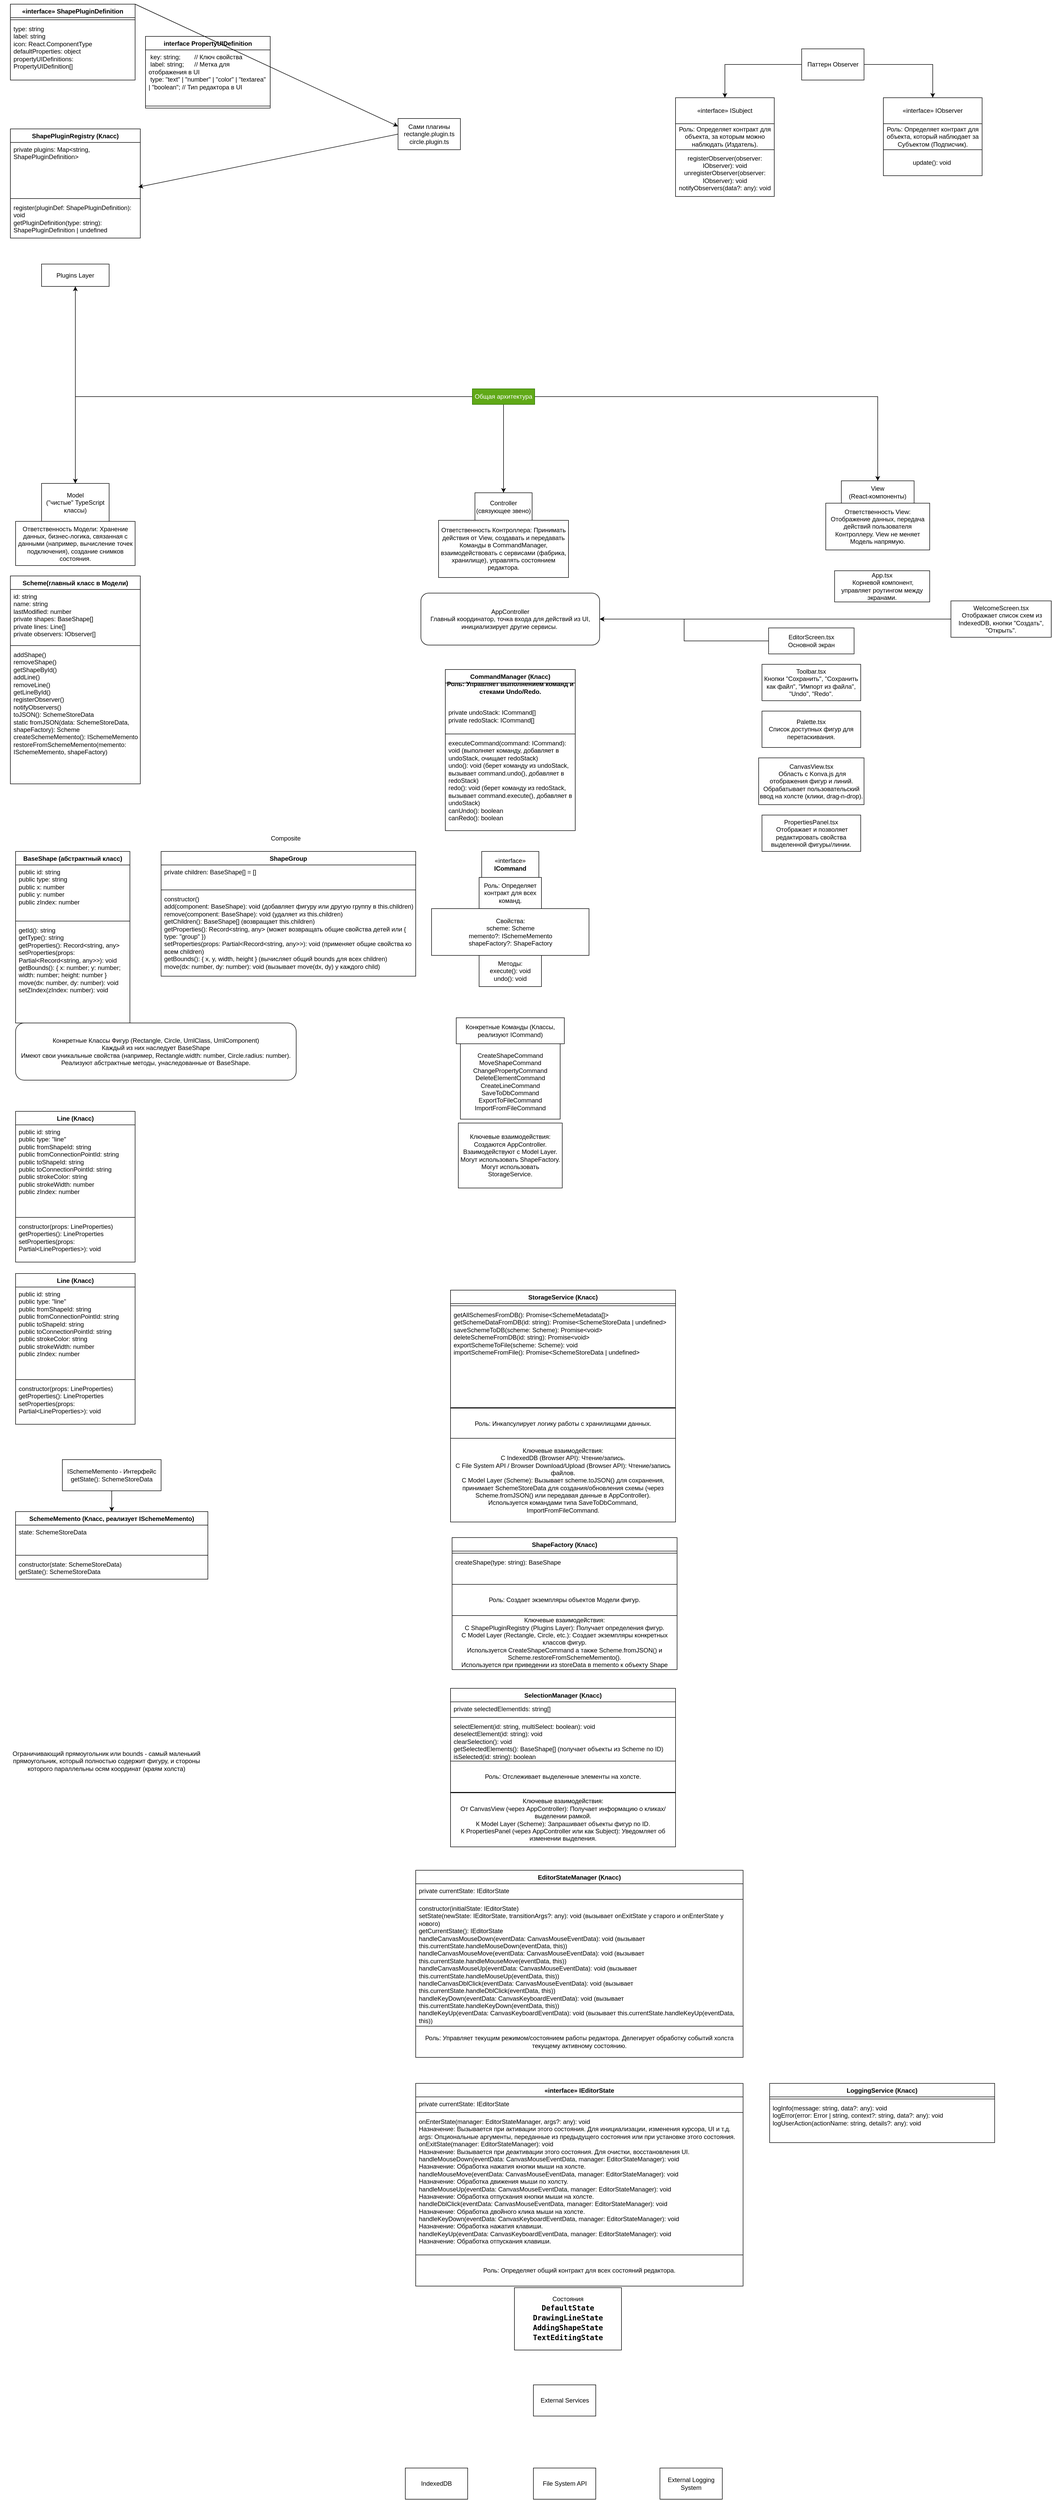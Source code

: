 <mxfile version="27.0.4">
  <diagram name="Страница — 1" id="lCBejAF5jfNfG0rtpm_z">
    <mxGraphModel dx="1532" dy="3183" grid="1" gridSize="10" guides="1" tooltips="1" connect="1" arrows="1" fold="1" page="1" pageScale="1" pageWidth="827" pageHeight="1169" math="0" shadow="0">
      <root>
        <mxCell id="0" />
        <mxCell id="1" parent="0" />
        <mxCell id="-BFE-0557lTRO9eb6wUR-6" style="edgeStyle=orthogonalEdgeStyle;rounded=0;orthogonalLoop=1;jettySize=auto;html=1;" parent="1" source="-BFE-0557lTRO9eb6wUR-1" target="-BFE-0557lTRO9eb6wUR-3" edge="1">
          <mxGeometry relative="1" as="geometry" />
        </mxCell>
        <mxCell id="-BFE-0557lTRO9eb6wUR-7" style="edgeStyle=orthogonalEdgeStyle;rounded=0;orthogonalLoop=1;jettySize=auto;html=1;" parent="1" source="-BFE-0557lTRO9eb6wUR-1" target="-BFE-0557lTRO9eb6wUR-4" edge="1">
          <mxGeometry relative="1" as="geometry" />
        </mxCell>
        <mxCell id="-BFE-0557lTRO9eb6wUR-8" style="edgeStyle=orthogonalEdgeStyle;rounded=0;orthogonalLoop=1;jettySize=auto;html=1;" parent="1" source="-BFE-0557lTRO9eb6wUR-1" target="-BFE-0557lTRO9eb6wUR-5" edge="1">
          <mxGeometry relative="1" as="geometry" />
        </mxCell>
        <mxCell id="-BFE-0557lTRO9eb6wUR-174" style="edgeStyle=orthogonalEdgeStyle;rounded=0;orthogonalLoop=1;jettySize=auto;html=1;" parent="1" source="-BFE-0557lTRO9eb6wUR-1" target="-BFE-0557lTRO9eb6wUR-173" edge="1">
          <mxGeometry relative="1" as="geometry" />
        </mxCell>
        <mxCell id="-BFE-0557lTRO9eb6wUR-1" value="Общая архитектура" style="text;html=1;align=center;verticalAlign=middle;whiteSpace=wrap;rounded=0;fillColor=#60a917;fontColor=#ffffff;strokeColor=#2D7600;" parent="1" vertex="1">
          <mxGeometry x="159" y="-850" width="120" height="30" as="geometry" />
        </mxCell>
        <mxCell id="-BFE-0557lTRO9eb6wUR-3" value="Model&lt;br&gt;(&quot;чистые&quot; TypeScript классы)" style="rounded=0;whiteSpace=wrap;html=1;" parent="1" vertex="1">
          <mxGeometry x="-670" y="-668" width="130" height="73" as="geometry" />
        </mxCell>
        <mxCell id="-BFE-0557lTRO9eb6wUR-4" value="Controller&lt;br&gt;(связующее звено)" style="rounded=0;whiteSpace=wrap;html=1;" parent="1" vertex="1">
          <mxGeometry x="164" y="-650" width="110" height="53" as="geometry" />
        </mxCell>
        <mxCell id="-BFE-0557lTRO9eb6wUR-5" value="View&lt;br&gt;(React-компоненты)" style="rounded=0;whiteSpace=wrap;html=1;" parent="1" vertex="1">
          <mxGeometry x="869.12" y="-673" width="140" height="43" as="geometry" />
        </mxCell>
        <mxCell id="-BFE-0557lTRO9eb6wUR-9" value="&lt;div&gt;Ответственность View: Отображение данных, передача действий пользователя Контроллеру. View не меняет Модель напрямую.&lt;/div&gt;" style="rounded=0;whiteSpace=wrap;html=1;strokeColor=light-dark(#000000,#2449FF);" parent="1" vertex="1">
          <mxGeometry x="839.12" y="-630" width="200" height="90" as="geometry" />
        </mxCell>
        <mxCell id="-BFE-0557lTRO9eb6wUR-10" value="Ответственность Модели: Хранение данных, бизнес-логика, связанная с данными (например, вычисление точек подключения), создание снимков состояния." style="rounded=0;whiteSpace=wrap;html=1;strokeColor=light-dark(#000000,#2449FF);" parent="1" vertex="1">
          <mxGeometry x="-720" y="-595" width="230" height="85" as="geometry" />
        </mxCell>
        <mxCell id="-BFE-0557lTRO9eb6wUR-11" value="&lt;div&gt;Ответственность Контроллера: Принимать действия от View, создавать и передавать Команды в CommandManager, взаимодействовать с сервисами (фабрика, хранилище), управлять состоянием редактора.&lt;/div&gt;" style="rounded=0;whiteSpace=wrap;html=1;strokeColor=light-dark(#000000,#2449FF);" parent="1" vertex="1">
          <mxGeometry x="94" y="-597" width="250" height="110" as="geometry" />
        </mxCell>
        <mxCell id="-BFE-0557lTRO9eb6wUR-12" value="&lt;div&gt;App.tsx&lt;/div&gt;&lt;div&gt;&amp;nbsp;Корневой компонент, управляет роутингом между экранами.&lt;/div&gt;" style="rounded=0;whiteSpace=wrap;html=1;" parent="1" vertex="1">
          <mxGeometry x="856.12" y="-500" width="183" height="60" as="geometry" />
        </mxCell>
        <mxCell id="-BFE-0557lTRO9eb6wUR-55" style="edgeStyle=orthogonalEdgeStyle;rounded=0;orthogonalLoop=1;jettySize=auto;html=1;" parent="1" source="-BFE-0557lTRO9eb6wUR-13" target="-BFE-0557lTRO9eb6wUR-53" edge="1">
          <mxGeometry relative="1" as="geometry" />
        </mxCell>
        <mxCell id="-BFE-0557lTRO9eb6wUR-13" value="EditorScreen.tsx&lt;div&gt;Основной экран&lt;/div&gt;" style="rounded=0;whiteSpace=wrap;html=1;" parent="1" vertex="1">
          <mxGeometry x="729.12" y="-390" width="164.5" height="50" as="geometry" />
        </mxCell>
        <mxCell id="-BFE-0557lTRO9eb6wUR-57" style="edgeStyle=orthogonalEdgeStyle;rounded=0;orthogonalLoop=1;jettySize=auto;html=1;entryX=1;entryY=0.5;entryDx=0;entryDy=0;" parent="1" source="-BFE-0557lTRO9eb6wUR-14" target="-BFE-0557lTRO9eb6wUR-53" edge="1">
          <mxGeometry relative="1" as="geometry" />
        </mxCell>
        <mxCell id="-BFE-0557lTRO9eb6wUR-14" value="&lt;div&gt;WelcomeScreen.tsx&lt;/div&gt;&lt;div&gt;&amp;nbsp;Отображает список схем из IndexedDB, кнопки &quot;Создать&quot;, &quot;Открыть&quot;.&lt;/div&gt;" style="rounded=0;whiteSpace=wrap;html=1;" parent="1" vertex="1">
          <mxGeometry x="1080" y="-442" width="193" height="70" as="geometry" />
        </mxCell>
        <mxCell id="-BFE-0557lTRO9eb6wUR-15" value="Toolbar.tsx&lt;div&gt;Кнопки &quot;Сохранить&quot;, &quot;Сохранить как файл&quot;, &quot;Импорт из файла&quot;, &quot;Undo&quot;, &quot;Redo&quot;.&lt;/div&gt;" style="rounded=0;whiteSpace=wrap;html=1;" parent="1" vertex="1">
          <mxGeometry x="716.37" y="-320" width="190" height="70" as="geometry" />
        </mxCell>
        <mxCell id="-BFE-0557lTRO9eb6wUR-19" value="PropertiesPanel.tsx&lt;div&gt;&amp;nbsp;Отображает и позволяет редактировать свойства выделенной фигуры/линии.&lt;/div&gt;" style="rounded=0;whiteSpace=wrap;html=1;" parent="1" vertex="1">
          <mxGeometry x="716.37" y="-30" width="190" height="70" as="geometry" />
        </mxCell>
        <mxCell id="-BFE-0557lTRO9eb6wUR-20" value="Palette.tsx&lt;div&gt;Список доступных фигур для перетаскивания.&lt;/div&gt;" style="rounded=0;whiteSpace=wrap;html=1;" parent="1" vertex="1">
          <mxGeometry x="716.37" y="-230" width="190" height="70" as="geometry" />
        </mxCell>
        <mxCell id="-BFE-0557lTRO9eb6wUR-21" value="CanvasView.tsx&lt;div&gt;&amp;nbsp;Область с Konva.js для отображения фигур и линий. Обрабатывает пользовательский ввод на холсте (клики, drag-n-drop).&lt;/div&gt;" style="rounded=0;whiteSpace=wrap;html=1;" parent="1" vertex="1">
          <mxGeometry x="710" y="-140" width="202.75" height="90" as="geometry" />
        </mxCell>
        <mxCell id="-BFE-0557lTRO9eb6wUR-23" value="Scheme(&lt;span style=&quot;background-color: transparent;&quot;&gt;главный класс в Модели&lt;/span&gt;)" style="swimlane;fontStyle=1;align=center;verticalAlign=top;childLayout=stackLayout;horizontal=1;startSize=26;horizontalStack=0;resizeParent=1;resizeParentMax=0;resizeLast=0;collapsible=1;marginBottom=0;whiteSpace=wrap;html=1;" parent="1" vertex="1">
          <mxGeometry x="-730" y="-490" width="250" height="400" as="geometry" />
        </mxCell>
        <mxCell id="-BFE-0557lTRO9eb6wUR-24" value="&lt;div&gt;id: string&lt;/div&gt;&lt;div&gt;name: string&lt;/div&gt;&lt;div&gt;lastModified: number&lt;/div&gt;&lt;div&gt;private shapes: BaseShape[]&lt;/div&gt;&lt;div&gt;private lines: Line[]&lt;/div&gt;&lt;div&gt;private observers: IObserver[]&lt;/div&gt;" style="text;strokeColor=none;fillColor=none;align=left;verticalAlign=top;spacingLeft=4;spacingRight=4;overflow=hidden;rotatable=0;points=[[0,0.5],[1,0.5]];portConstraint=eastwest;whiteSpace=wrap;html=1;" parent="-BFE-0557lTRO9eb6wUR-23" vertex="1">
          <mxGeometry y="26" width="250" height="104" as="geometry" />
        </mxCell>
        <mxCell id="-BFE-0557lTRO9eb6wUR-25" value="" style="line;strokeWidth=1;fillColor=none;align=left;verticalAlign=middle;spacingTop=-1;spacingLeft=3;spacingRight=3;rotatable=0;labelPosition=right;points=[];portConstraint=eastwest;strokeColor=inherit;" parent="-BFE-0557lTRO9eb6wUR-23" vertex="1">
          <mxGeometry y="130" width="250" height="8" as="geometry" />
        </mxCell>
        <mxCell id="-BFE-0557lTRO9eb6wUR-26" value="&lt;div&gt;addShape()&lt;/div&gt;&lt;div&gt;removeShape()&lt;/div&gt;&lt;div&gt;getShapeById()&lt;/div&gt;&lt;div&gt;addLine()&lt;/div&gt;&lt;div&gt;removeLine()&lt;/div&gt;&lt;div&gt;getLineById()&lt;/div&gt;&lt;div&gt;registerObserver()&lt;/div&gt;&lt;div&gt;notifyObservers()&lt;/div&gt;&lt;div&gt;toJSON(): SchemeStoreData&lt;/div&gt;&lt;div&gt;static fromJSON(data: SchemeStoreData, shapeFactory): Scheme&lt;/div&gt;&lt;div&gt;createSchemeMemento(): ISchemeMemento&lt;/div&gt;&lt;div&gt;restoreFromSchemeMemento(memento: ISchemeMemento, shapeFactory)&lt;/div&gt;" style="text;strokeColor=none;fillColor=none;align=left;verticalAlign=top;spacingLeft=4;spacingRight=4;overflow=hidden;rotatable=0;points=[[0,0.5],[1,0.5]];portConstraint=eastwest;whiteSpace=wrap;html=1;" parent="-BFE-0557lTRO9eb6wUR-23" vertex="1">
          <mxGeometry y="138" width="250" height="262" as="geometry" />
        </mxCell>
        <mxCell id="-BFE-0557lTRO9eb6wUR-27" value="BaseShape (абстрактный класс)" style="swimlane;fontStyle=1;align=center;verticalAlign=top;childLayout=stackLayout;horizontal=1;startSize=26;horizontalStack=0;resizeParent=1;resizeParentMax=0;resizeLast=0;collapsible=1;marginBottom=0;whiteSpace=wrap;html=1;" parent="1" vertex="1">
          <mxGeometry x="-720" y="40" width="220" height="330" as="geometry" />
        </mxCell>
        <mxCell id="-BFE-0557lTRO9eb6wUR-28" value="&lt;div&gt;public id: string&lt;/div&gt;&lt;div&gt;public type: string&lt;/div&gt;&lt;div&gt;public x: number&lt;/div&gt;&lt;div&gt;public y: number&lt;/div&gt;&lt;div&gt;public zIndex: number&lt;/div&gt;" style="text;strokeColor=none;fillColor=none;align=left;verticalAlign=top;spacingLeft=4;spacingRight=4;overflow=hidden;rotatable=0;points=[[0,0.5],[1,0.5]];portConstraint=eastwest;whiteSpace=wrap;html=1;" parent="-BFE-0557lTRO9eb6wUR-27" vertex="1">
          <mxGeometry y="26" width="220" height="104" as="geometry" />
        </mxCell>
        <mxCell id="-BFE-0557lTRO9eb6wUR-29" value="" style="line;strokeWidth=1;fillColor=none;align=left;verticalAlign=middle;spacingTop=-1;spacingLeft=3;spacingRight=3;rotatable=0;labelPosition=right;points=[];portConstraint=eastwest;strokeColor=inherit;" parent="-BFE-0557lTRO9eb6wUR-27" vertex="1">
          <mxGeometry y="130" width="220" height="8" as="geometry" />
        </mxCell>
        <mxCell id="-BFE-0557lTRO9eb6wUR-30" value="&lt;div&gt;getId(): string&lt;/div&gt;&lt;div&gt;getType(): string&lt;/div&gt;&lt;div&gt;getProperties(): Record&amp;lt;string, any&amp;gt;&lt;/div&gt;&lt;div&gt;setProperties(props: Partial&amp;lt;Record&amp;lt;string, any&amp;gt;&amp;gt;): void&lt;/div&gt;&lt;div&gt;getBounds(): { x: number; y: number; width: number; height: number }&lt;/div&gt;&lt;div&gt;move(dx: number, dy: number): void&amp;nbsp;&lt;/div&gt;&lt;div&gt;setZIndex(zIndex: number): void&amp;nbsp;&lt;/div&gt;" style="text;strokeColor=none;fillColor=none;align=left;verticalAlign=top;spacingLeft=4;spacingRight=4;overflow=hidden;rotatable=0;points=[[0,0.5],[1,0.5]];portConstraint=eastwest;whiteSpace=wrap;html=1;" parent="-BFE-0557lTRO9eb6wUR-27" vertex="1">
          <mxGeometry y="138" width="220" height="192" as="geometry" />
        </mxCell>
        <mxCell id="-BFE-0557lTRO9eb6wUR-31" value="Ограничивающий прямоугольник или bounds - самый маленький прямоугольник, который полностью содержит фигуру, и стороны которого параллельны осям координат (краям холста)" style="text;html=1;align=center;verticalAlign=middle;whiteSpace=wrap;rounded=0;" parent="1" vertex="1">
          <mxGeometry x="-750" y="1760" width="410" height="60" as="geometry" />
        </mxCell>
        <mxCell id="-BFE-0557lTRO9eb6wUR-32" value="&lt;div&gt;Конкретные Классы Фигур (Rectangle, Circle, UmlClass, UmlComponent)&lt;/div&gt;&lt;div&gt;Каждый из них наследует BaseShape&lt;/div&gt;&lt;div&gt;Имеют свои уникальные свойства (например, Rectangle.width: number, Circle.radius: number).&lt;/div&gt;&lt;div&gt;Реализуют абстрактные методы, унаследованные от BaseShape.&lt;/div&gt;" style="rounded=1;whiteSpace=wrap;html=1;" parent="1" vertex="1">
          <mxGeometry x="-720" y="370" width="540" height="110" as="geometry" />
        </mxCell>
        <mxCell id="-BFE-0557lTRO9eb6wUR-33" value="Line (Класс)" style="swimlane;fontStyle=1;align=center;verticalAlign=top;childLayout=stackLayout;horizontal=1;startSize=26;horizontalStack=0;resizeParent=1;resizeParentMax=0;resizeLast=0;collapsible=1;marginBottom=0;whiteSpace=wrap;html=1;" parent="1" vertex="1">
          <mxGeometry x="-720" y="540" width="230" height="290" as="geometry" />
        </mxCell>
        <mxCell id="-BFE-0557lTRO9eb6wUR-34" value="&lt;div&gt;public id: string&lt;/div&gt;&lt;div&gt;public type: &quot;line&quot;&lt;/div&gt;&lt;div&gt;public fromShapeId: string&lt;/div&gt;&lt;div&gt;public fromConnectionPointId: string&lt;/div&gt;&lt;div&gt;public toShapeId: string&lt;/div&gt;&lt;div&gt;public toConnectionPointId: string&lt;/div&gt;&lt;div&gt;public strokeColor: string&lt;/div&gt;&lt;div&gt;public strokeWidth: number&lt;/div&gt;&lt;div&gt;public zIndex: number&lt;/div&gt;" style="text;strokeColor=none;fillColor=none;align=left;verticalAlign=top;spacingLeft=4;spacingRight=4;overflow=hidden;rotatable=0;points=[[0,0.5],[1,0.5]];portConstraint=eastwest;whiteSpace=wrap;html=1;" parent="-BFE-0557lTRO9eb6wUR-33" vertex="1">
          <mxGeometry y="26" width="230" height="174" as="geometry" />
        </mxCell>
        <mxCell id="-BFE-0557lTRO9eb6wUR-35" value="" style="line;strokeWidth=1;fillColor=none;align=left;verticalAlign=middle;spacingTop=-1;spacingLeft=3;spacingRight=3;rotatable=0;labelPosition=right;points=[];portConstraint=eastwest;strokeColor=inherit;" parent="-BFE-0557lTRO9eb6wUR-33" vertex="1">
          <mxGeometry y="200" width="230" height="8" as="geometry" />
        </mxCell>
        <mxCell id="-BFE-0557lTRO9eb6wUR-36" value="&lt;div&gt;constructor(props: LineProperties)&lt;/div&gt;&lt;div&gt;getProperties(): LineProperties&lt;/div&gt;&lt;div&gt;setProperties(props: Partial&amp;lt;LineProperties&amp;gt;): void&lt;/div&gt;" style="text;strokeColor=none;fillColor=none;align=left;verticalAlign=top;spacingLeft=4;spacingRight=4;overflow=hidden;rotatable=0;points=[[0,0.5],[1,0.5]];portConstraint=eastwest;whiteSpace=wrap;html=1;" parent="-BFE-0557lTRO9eb6wUR-33" vertex="1">
          <mxGeometry y="208" width="230" height="82" as="geometry" />
        </mxCell>
        <mxCell id="-BFE-0557lTRO9eb6wUR-37" value="Line (Класс)" style="swimlane;fontStyle=1;align=center;verticalAlign=top;childLayout=stackLayout;horizontal=1;startSize=26;horizontalStack=0;resizeParent=1;resizeParentMax=0;resizeLast=0;collapsible=1;marginBottom=0;whiteSpace=wrap;html=1;" parent="1" vertex="1">
          <mxGeometry x="-720" y="852" width="230" height="290" as="geometry" />
        </mxCell>
        <mxCell id="-BFE-0557lTRO9eb6wUR-38" value="&lt;div&gt;public id: string&lt;/div&gt;&lt;div&gt;public type: &quot;line&quot;&lt;/div&gt;&lt;div&gt;public fromShapeId: string&lt;/div&gt;&lt;div&gt;public fromConnectionPointId: string&lt;/div&gt;&lt;div&gt;public toShapeId: string&lt;/div&gt;&lt;div&gt;public toConnectionPointId: string&lt;/div&gt;&lt;div&gt;public strokeColor: string&lt;/div&gt;&lt;div&gt;public strokeWidth: number&lt;/div&gt;&lt;div&gt;public zIndex: number&lt;/div&gt;" style="text;strokeColor=none;fillColor=none;align=left;verticalAlign=top;spacingLeft=4;spacingRight=4;overflow=hidden;rotatable=0;points=[[0,0.5],[1,0.5]];portConstraint=eastwest;whiteSpace=wrap;html=1;" parent="-BFE-0557lTRO9eb6wUR-37" vertex="1">
          <mxGeometry y="26" width="230" height="174" as="geometry" />
        </mxCell>
        <mxCell id="-BFE-0557lTRO9eb6wUR-39" value="" style="line;strokeWidth=1;fillColor=none;align=left;verticalAlign=middle;spacingTop=-1;spacingLeft=3;spacingRight=3;rotatable=0;labelPosition=right;points=[];portConstraint=eastwest;strokeColor=inherit;" parent="-BFE-0557lTRO9eb6wUR-37" vertex="1">
          <mxGeometry y="200" width="230" height="8" as="geometry" />
        </mxCell>
        <mxCell id="-BFE-0557lTRO9eb6wUR-40" value="&lt;div&gt;constructor(props: LineProperties)&lt;/div&gt;&lt;div&gt;getProperties(): LineProperties&lt;/div&gt;&lt;div&gt;setProperties(props: Partial&amp;lt;LineProperties&amp;gt;): void&lt;/div&gt;" style="text;strokeColor=none;fillColor=none;align=left;verticalAlign=top;spacingLeft=4;spacingRight=4;overflow=hidden;rotatable=0;points=[[0,0.5],[1,0.5]];portConstraint=eastwest;whiteSpace=wrap;html=1;" parent="-BFE-0557lTRO9eb6wUR-37" vertex="1">
          <mxGeometry y="208" width="230" height="82" as="geometry" />
        </mxCell>
        <mxCell id="-BFE-0557lTRO9eb6wUR-51" style="edgeStyle=orthogonalEdgeStyle;rounded=0;orthogonalLoop=1;jettySize=auto;html=1;" parent="1" source="-BFE-0557lTRO9eb6wUR-41" target="-BFE-0557lTRO9eb6wUR-46" edge="1">
          <mxGeometry relative="1" as="geometry" />
        </mxCell>
        <mxCell id="-BFE-0557lTRO9eb6wUR-41" value="ISchemeMemento - Интерфейс&lt;div&gt;getState(): SchemeStoreData&lt;/div&gt;" style="html=1;whiteSpace=wrap;" parent="1" vertex="1">
          <mxGeometry x="-630" y="1210" width="190" height="60" as="geometry" />
        </mxCell>
        <mxCell id="-BFE-0557lTRO9eb6wUR-46" value="SchemeMemento (Класс, реализует ISchemeMemento)" style="swimlane;fontStyle=1;align=center;verticalAlign=top;childLayout=stackLayout;horizontal=1;startSize=26;horizontalStack=0;resizeParent=1;resizeParentMax=0;resizeLast=0;collapsible=1;marginBottom=0;whiteSpace=wrap;html=1;" parent="1" vertex="1">
          <mxGeometry x="-720" y="1310" width="370" height="130" as="geometry" />
        </mxCell>
        <mxCell id="-BFE-0557lTRO9eb6wUR-47" value="state: SchemeStoreData" style="text;strokeColor=none;fillColor=none;align=left;verticalAlign=top;spacingLeft=4;spacingRight=4;overflow=hidden;rotatable=0;points=[[0,0.5],[1,0.5]];portConstraint=eastwest;whiteSpace=wrap;html=1;" parent="-BFE-0557lTRO9eb6wUR-46" vertex="1">
          <mxGeometry y="26" width="370" height="54" as="geometry" />
        </mxCell>
        <mxCell id="-BFE-0557lTRO9eb6wUR-48" value="" style="line;strokeWidth=1;fillColor=none;align=left;verticalAlign=middle;spacingTop=-1;spacingLeft=3;spacingRight=3;rotatable=0;labelPosition=right;points=[];portConstraint=eastwest;strokeColor=inherit;" parent="-BFE-0557lTRO9eb6wUR-46" vertex="1">
          <mxGeometry y="80" width="370" height="8" as="geometry" />
        </mxCell>
        <mxCell id="-BFE-0557lTRO9eb6wUR-49" value="constructor(state: SchemeStoreData)&lt;div&gt;getState(): SchemeStoreData&lt;/div&gt;" style="text;strokeColor=none;fillColor=none;align=left;verticalAlign=top;spacingLeft=4;spacingRight=4;overflow=hidden;rotatable=0;points=[[0,0.5],[1,0.5]];portConstraint=eastwest;whiteSpace=wrap;html=1;" parent="-BFE-0557lTRO9eb6wUR-46" vertex="1">
          <mxGeometry y="88" width="370" height="42" as="geometry" />
        </mxCell>
        <mxCell id="-BFE-0557lTRO9eb6wUR-53" value="AppController&lt;div&gt;Главный координатор, точка входа для действий из UI, инициализирует другие сервисы.&amp;nbsp;&lt;/div&gt;" style="rounded=1;whiteSpace=wrap;html=1;" parent="1" vertex="1">
          <mxGeometry x="60" y="-457" width="344" height="100" as="geometry" />
        </mxCell>
        <mxCell id="-BFE-0557lTRO9eb6wUR-58" value="CommandManager (Класс)&lt;div&gt;Роль: Управляет выполнением команд и стеками Undo/Redo.&lt;/div&gt;" style="swimlane;fontStyle=1;align=center;verticalAlign=top;childLayout=stackLayout;horizontal=1;startSize=26;horizontalStack=0;resizeParent=1;resizeParentMax=0;resizeLast=0;collapsible=1;marginBottom=0;whiteSpace=wrap;html=1;" parent="1" vertex="1">
          <mxGeometry x="107" y="-310" width="250" height="310" as="geometry">
            <mxRectangle x="-83" y="-290" width="380" height="40" as="alternateBounds" />
          </mxGeometry>
        </mxCell>
        <mxCell id="-BFE-0557lTRO9eb6wUR-59" value="&lt;div&gt;&lt;br&gt;&lt;/div&gt;&lt;div&gt;&lt;br&gt;&lt;/div&gt;&lt;div&gt;&lt;br&gt;&lt;/div&gt;&lt;div&gt;&lt;span style=&quot;background-color: transparent; color: light-dark(rgb(0, 0, 0), rgb(255, 255, 255));&quot;&gt;private undoStack: ICommand[]&lt;/span&gt;&lt;/div&gt;&lt;div&gt;private redoStack: ICommand[]&lt;/div&gt;" style="text;strokeColor=none;fillColor=none;align=left;verticalAlign=top;spacingLeft=4;spacingRight=4;overflow=hidden;rotatable=0;points=[[0,0.5],[1,0.5]];portConstraint=eastwest;whiteSpace=wrap;html=1;" parent="-BFE-0557lTRO9eb6wUR-58" vertex="1">
          <mxGeometry y="26" width="250" height="94" as="geometry" />
        </mxCell>
        <mxCell id="-BFE-0557lTRO9eb6wUR-60" value="" style="line;strokeWidth=1;fillColor=none;align=left;verticalAlign=middle;spacingTop=-1;spacingLeft=3;spacingRight=3;rotatable=0;labelPosition=right;points=[];portConstraint=eastwest;strokeColor=inherit;" parent="-BFE-0557lTRO9eb6wUR-58" vertex="1">
          <mxGeometry y="120" width="250" height="8" as="geometry" />
        </mxCell>
        <mxCell id="-BFE-0557lTRO9eb6wUR-61" value="&lt;div&gt;executeCommand(command: ICommand): void (выполняет команду, добавляет в undoStack, очищает redoStack)&lt;/div&gt;&lt;div&gt;undo(): void (берет команду из undoStack, вызывает command.undo(), добавляет в redoStack)&lt;/div&gt;&lt;div&gt;redo(): void (берет команду из redoStack, вызывает command.execute(), добавляет в undoStack)&lt;/div&gt;&lt;div&gt;canUndo(): boolean&lt;/div&gt;&lt;div&gt;canRedo(): boolean&lt;/div&gt;" style="text;strokeColor=none;fillColor=none;align=left;verticalAlign=top;spacingLeft=4;spacingRight=4;overflow=hidden;rotatable=0;points=[[0,0.5],[1,0.5]];portConstraint=eastwest;whiteSpace=wrap;html=1;" parent="-BFE-0557lTRO9eb6wUR-58" vertex="1">
          <mxGeometry y="128" width="250" height="182" as="geometry" />
        </mxCell>
        <mxCell id="-BFE-0557lTRO9eb6wUR-62" value="«interface»&lt;br&gt;&lt;b&gt;ICommand&lt;/b&gt;" style="html=1;whiteSpace=wrap;" parent="1" vertex="1">
          <mxGeometry x="177" y="40" width="110" height="50" as="geometry" />
        </mxCell>
        <mxCell id="-BFE-0557lTRO9eb6wUR-63" value="Роль: Определяет контракт для всех команд." style="rounded=0;whiteSpace=wrap;html=1;" parent="1" vertex="1">
          <mxGeometry x="172" y="90" width="120" height="60" as="geometry" />
        </mxCell>
        <mxCell id="-BFE-0557lTRO9eb6wUR-64" value="&lt;div&gt;Методы:&lt;/div&gt;&lt;div&gt;execute(): void&lt;/div&gt;&lt;div&gt;undo(): void&lt;/div&gt;" style="rounded=0;whiteSpace=wrap;html=1;" parent="1" vertex="1">
          <mxGeometry x="172" y="240" width="120" height="60" as="geometry" />
        </mxCell>
        <mxCell id="-BFE-0557lTRO9eb6wUR-65" value="&lt;div&gt;Свойства:&lt;/div&gt;&lt;div&gt;&lt;div&gt;scheme: Scheme&lt;/div&gt;&lt;div&gt;memento?: ISchemeMemento&lt;/div&gt;&lt;div&gt;shapeFactory?: ShapeFactory&lt;/div&gt;&lt;/div&gt;" style="rounded=0;whiteSpace=wrap;html=1;" parent="1" vertex="1">
          <mxGeometry x="80.5" y="150" width="303" height="90" as="geometry" />
        </mxCell>
        <mxCell id="-BFE-0557lTRO9eb6wUR-66" value="Конкретные Команды (Классы, реализуют ICommand)" style="rounded=0;whiteSpace=wrap;html=1;" parent="1" vertex="1">
          <mxGeometry x="128" y="360" width="208" height="50" as="geometry" />
        </mxCell>
        <mxCell id="-BFE-0557lTRO9eb6wUR-67" value="&lt;div&gt;CreateShapeCommand&lt;/div&gt;&lt;div&gt;MoveShapeCommand&lt;/div&gt;&lt;div&gt;ChangePropertyCommand&lt;/div&gt;&lt;div&gt;DeleteElementCommand&lt;/div&gt;&lt;div&gt;CreateLineCommand&lt;/div&gt;&lt;div&gt;SaveToDbCommand&lt;/div&gt;&lt;div&gt;ExportToFileCommand&lt;/div&gt;&lt;div&gt;ImportFromFileCommand&lt;/div&gt;" style="rounded=0;whiteSpace=wrap;html=1;" parent="1" vertex="1">
          <mxGeometry x="136" y="410" width="192" height="145" as="geometry" />
        </mxCell>
        <mxCell id="-BFE-0557lTRO9eb6wUR-68" value="&lt;div&gt;Ключевые взаимодействия:&lt;/div&gt;&lt;div&gt;Создаются AppController.&lt;/div&gt;&lt;div&gt;Взаимодействуют с Model Layer.&lt;/div&gt;&lt;div&gt;Могут использовать ShapeFactory.&lt;/div&gt;&lt;div&gt;Могут использовать StorageService.&lt;/div&gt;" style="rounded=0;whiteSpace=wrap;html=1;" parent="1" vertex="1">
          <mxGeometry x="132" y="562.5" width="200" height="125" as="geometry" />
        </mxCell>
        <mxCell id="-BFE-0557lTRO9eb6wUR-69" value="StorageService (Класс)" style="swimlane;fontStyle=1;align=center;verticalAlign=top;childLayout=stackLayout;horizontal=1;startSize=26;horizontalStack=0;resizeParent=1;resizeParentMax=0;resizeLast=0;collapsible=1;marginBottom=0;whiteSpace=wrap;html=1;" parent="1" vertex="1">
          <mxGeometry x="117" y="884" width="433" height="226" as="geometry" />
        </mxCell>
        <mxCell id="-BFE-0557lTRO9eb6wUR-71" value="" style="line;strokeWidth=1;fillColor=none;align=left;verticalAlign=middle;spacingTop=-1;spacingLeft=3;spacingRight=3;rotatable=0;labelPosition=right;points=[];portConstraint=eastwest;strokeColor=inherit;" parent="-BFE-0557lTRO9eb6wUR-69" vertex="1">
          <mxGeometry y="26" width="433" height="8" as="geometry" />
        </mxCell>
        <mxCell id="-BFE-0557lTRO9eb6wUR-72" value="&lt;div&gt;getAllSchemesFromDB(): Promise&amp;lt;SchemeMetadata[]&amp;gt;&lt;/div&gt;&lt;div&gt;getSchemeDataFromDB(id: string): Promise&amp;lt;SchemeStoreData | undefined&amp;gt;&lt;/div&gt;&lt;div&gt;saveSchemeToDB(scheme: Scheme): Promise&amp;lt;void&amp;gt;&amp;nbsp;&lt;/div&gt;&lt;div&gt;deleteSchemeFromDB(id: string): Promise&amp;lt;void&amp;gt;&lt;/div&gt;&lt;div&gt;exportSchemeToFile(scheme: Scheme): void&amp;nbsp;&lt;/div&gt;&lt;div&gt;importSchemeFromFile(): Promise&amp;lt;SchemeStoreData | undefined&amp;gt;&amp;nbsp;&lt;/div&gt;" style="text;strokeColor=none;fillColor=none;align=left;verticalAlign=top;spacingLeft=4;spacingRight=4;overflow=hidden;rotatable=0;points=[[0,0.5],[1,0.5]];portConstraint=eastwest;whiteSpace=wrap;html=1;" parent="-BFE-0557lTRO9eb6wUR-69" vertex="1">
          <mxGeometry y="34" width="433" height="192" as="geometry" />
        </mxCell>
        <mxCell id="-BFE-0557lTRO9eb6wUR-73" value="Роль: Инкапсулирует логику работы с хранилищами данных." style="rounded=0;whiteSpace=wrap;html=1;" parent="1" vertex="1">
          <mxGeometry x="117" y="1111" width="433" height="60" as="geometry" />
        </mxCell>
        <mxCell id="-BFE-0557lTRO9eb6wUR-74" value="&lt;div&gt;Ключевые взаимодействия:&lt;/div&gt;&lt;div&gt;С IndexedDB (Browser API): Чтение/запись.&lt;/div&gt;&lt;div&gt;С File System API / Browser Download/Upload (Browser API): Чтение/запись файлов.&lt;/div&gt;&lt;div&gt;С Model Layer (Scheme): Вызывает scheme.toJSON() для сохранения, принимает SchemeStoreData для создания/обновления схемы (через Scheme.fromJSON() или передавая данные в AppController).&lt;/div&gt;&lt;div&gt;Используется командами типа SaveToDbCommand, ImportFromFileCommand.&lt;/div&gt;" style="rounded=0;whiteSpace=wrap;html=1;" parent="1" vertex="1">
          <mxGeometry x="117" y="1169" width="433" height="161" as="geometry" />
        </mxCell>
        <mxCell id="-BFE-0557lTRO9eb6wUR-75" value="ShapeFactory (Класс)" style="swimlane;fontStyle=1;align=center;verticalAlign=top;childLayout=stackLayout;horizontal=1;startSize=26;horizontalStack=0;resizeParent=1;resizeParentMax=0;resizeLast=0;collapsible=1;marginBottom=0;whiteSpace=wrap;html=1;" parent="1" vertex="1">
          <mxGeometry x="120" y="1360" width="433" height="90" as="geometry" />
        </mxCell>
        <mxCell id="-BFE-0557lTRO9eb6wUR-77" value="" style="line;strokeWidth=1;fillColor=none;align=left;verticalAlign=middle;spacingTop=-1;spacingLeft=3;spacingRight=3;rotatable=0;labelPosition=right;points=[];portConstraint=eastwest;strokeColor=inherit;" parent="-BFE-0557lTRO9eb6wUR-75" vertex="1">
          <mxGeometry y="26" width="433" height="8" as="geometry" />
        </mxCell>
        <mxCell id="-BFE-0557lTRO9eb6wUR-78" value="createShape(type: string): BaseShape" style="text;strokeColor=none;fillColor=none;align=left;verticalAlign=top;spacingLeft=4;spacingRight=4;overflow=hidden;rotatable=0;points=[[0,0.5],[1,0.5]];portConstraint=eastwest;whiteSpace=wrap;html=1;" parent="-BFE-0557lTRO9eb6wUR-75" vertex="1">
          <mxGeometry y="34" width="433" height="56" as="geometry" />
        </mxCell>
        <mxCell id="-BFE-0557lTRO9eb6wUR-79" value="Роль: Создает экземпляры объектов Модели фигур." style="rounded=0;whiteSpace=wrap;html=1;" parent="1" vertex="1">
          <mxGeometry x="120" y="1450" width="433" height="60" as="geometry" />
        </mxCell>
        <mxCell id="-BFE-0557lTRO9eb6wUR-80" value="&lt;div&gt;Ключевые взаимодействия:&lt;/div&gt;&lt;div&gt;С ShapePluginRegistry (Plugins Layer): Получает определения фигур.&lt;/div&gt;&lt;div&gt;С Model Layer (Rectangle, Circle, etc.): Создает экземпляры конкретных классов фигур.&lt;/div&gt;&lt;div&gt;Используется CreateShapeCommand а также Scheme.fromJSON() и Scheme.restoreFromSchemeMemento().&lt;/div&gt;&lt;div&gt;Используется при приведении из storeData в memento к объекту Shape&lt;/div&gt;" style="rounded=0;whiteSpace=wrap;html=1;" parent="1" vertex="1">
          <mxGeometry x="120" y="1510" width="433" height="104" as="geometry" />
        </mxCell>
        <mxCell id="-BFE-0557lTRO9eb6wUR-84" value="Роль: Отслеживает выделенные элементы на холсте." style="rounded=0;whiteSpace=wrap;html=1;" parent="1" vertex="1">
          <mxGeometry x="117" y="1790" width="433" height="60" as="geometry" />
        </mxCell>
        <mxCell id="-BFE-0557lTRO9eb6wUR-85" value="&lt;div&gt;Ключевые взаимодействия:&lt;/div&gt;&lt;div&gt;От CanvasView (через AppController): Получает информацию о кликах/выделении рамкой.&lt;/div&gt;&lt;div&gt;К Model Layer (Scheme): Запрашивает объекты фигур по ID.&lt;/div&gt;&lt;div&gt;К PropertiesPanel (через AppController или как Subject): Уведомляет об изменении выделения.&lt;/div&gt;" style="rounded=0;whiteSpace=wrap;html=1;" parent="1" vertex="1">
          <mxGeometry x="117" y="1851" width="433" height="104" as="geometry" />
        </mxCell>
        <mxCell id="-BFE-0557lTRO9eb6wUR-87" value="&lt;div&gt;SelectionManager (Класс)&lt;/div&gt;&lt;div&gt;&lt;br&gt;&lt;/div&gt;" style="swimlane;fontStyle=1;align=center;verticalAlign=top;childLayout=stackLayout;horizontal=1;startSize=26;horizontalStack=0;resizeParent=1;resizeParentMax=0;resizeLast=0;collapsible=1;marginBottom=0;whiteSpace=wrap;html=1;" parent="1" vertex="1">
          <mxGeometry x="117" y="1650" width="433" height="140" as="geometry" />
        </mxCell>
        <mxCell id="-BFE-0557lTRO9eb6wUR-88" value="private selectedElementIds: string[]" style="text;strokeColor=none;fillColor=none;align=left;verticalAlign=top;spacingLeft=4;spacingRight=4;overflow=hidden;rotatable=0;points=[[0,0.5],[1,0.5]];portConstraint=eastwest;whiteSpace=wrap;html=1;" parent="-BFE-0557lTRO9eb6wUR-87" vertex="1">
          <mxGeometry y="26" width="433" height="26" as="geometry" />
        </mxCell>
        <mxCell id="-BFE-0557lTRO9eb6wUR-89" value="" style="line;strokeWidth=1;fillColor=none;align=left;verticalAlign=middle;spacingTop=-1;spacingLeft=3;spacingRight=3;rotatable=0;labelPosition=right;points=[];portConstraint=eastwest;strokeColor=inherit;" parent="-BFE-0557lTRO9eb6wUR-87" vertex="1">
          <mxGeometry y="52" width="433" height="8" as="geometry" />
        </mxCell>
        <mxCell id="-BFE-0557lTRO9eb6wUR-90" value="&lt;div&gt;selectElement(id: string, multiSelect: boolean): void&lt;/div&gt;&lt;div&gt;deselectElement(id: string): void&lt;/div&gt;&lt;div&gt;clearSelection(): void&lt;/div&gt;&lt;div&gt;getSelectedElements(): BaseShape[] (получает объекты из Scheme по ID)&lt;/div&gt;&lt;div&gt;isSelected(id: string): boolean&lt;/div&gt;" style="text;strokeColor=none;fillColor=none;align=left;verticalAlign=top;spacingLeft=4;spacingRight=4;overflow=hidden;rotatable=0;points=[[0,0.5],[1,0.5]];portConstraint=eastwest;whiteSpace=wrap;html=1;" parent="-BFE-0557lTRO9eb6wUR-87" vertex="1">
          <mxGeometry y="60" width="433" height="80" as="geometry" />
        </mxCell>
        <mxCell id="-BFE-0557lTRO9eb6wUR-173" value="Plugins Layer" style="rounded=0;whiteSpace=wrap;html=1;" parent="1" vertex="1">
          <mxGeometry x="-670" y="-1090" width="130" height="43" as="geometry" />
        </mxCell>
        <mxCell id="-BFE-0557lTRO9eb6wUR-175" value="ShapePluginRegistry (Класс)" style="swimlane;fontStyle=1;align=center;verticalAlign=top;childLayout=stackLayout;horizontal=1;startSize=26;horizontalStack=0;resizeParent=1;resizeParentMax=0;resizeLast=0;collapsible=1;marginBottom=0;whiteSpace=wrap;html=1;" parent="1" vertex="1">
          <mxGeometry x="-730" y="-1350" width="250" height="210" as="geometry" />
        </mxCell>
        <mxCell id="-BFE-0557lTRO9eb6wUR-176" value="private plugins: Map&amp;lt;string, ShapePluginDefinition&amp;gt;" style="text;strokeColor=none;fillColor=none;align=left;verticalAlign=top;spacingLeft=4;spacingRight=4;overflow=hidden;rotatable=0;points=[[0,0.5],[1,0.5]];portConstraint=eastwest;whiteSpace=wrap;html=1;" parent="-BFE-0557lTRO9eb6wUR-175" vertex="1">
          <mxGeometry y="26" width="250" height="104" as="geometry" />
        </mxCell>
        <mxCell id="-BFE-0557lTRO9eb6wUR-177" value="" style="line;strokeWidth=1;fillColor=none;align=left;verticalAlign=middle;spacingTop=-1;spacingLeft=3;spacingRight=3;rotatable=0;labelPosition=right;points=[];portConstraint=eastwest;strokeColor=inherit;" parent="-BFE-0557lTRO9eb6wUR-175" vertex="1">
          <mxGeometry y="130" width="250" height="8" as="geometry" />
        </mxCell>
        <mxCell id="-BFE-0557lTRO9eb6wUR-178" value="&lt;div&gt;register(pluginDef: ShapePluginDefinition): void&lt;/div&gt;&lt;div&gt;getPluginDefinition(type: string): ShapePluginDefinition | undefined&lt;/div&gt;" style="text;strokeColor=none;fillColor=none;align=left;verticalAlign=top;spacingLeft=4;spacingRight=4;overflow=hidden;rotatable=0;points=[[0,0.5],[1,0.5]];portConstraint=eastwest;whiteSpace=wrap;html=1;" parent="-BFE-0557lTRO9eb6wUR-175" vertex="1">
          <mxGeometry y="138" width="250" height="72" as="geometry" />
        </mxCell>
        <mxCell id="-BFE-0557lTRO9eb6wUR-179" value="«interface» ShapePluginDefinition" style="swimlane;fontStyle=1;align=center;verticalAlign=top;childLayout=stackLayout;horizontal=1;startSize=26;horizontalStack=0;resizeParent=1;resizeParentMax=0;resizeLast=0;collapsible=1;marginBottom=0;whiteSpace=wrap;html=1;" parent="1" vertex="1">
          <mxGeometry x="-730" y="-1590" width="240" height="146" as="geometry" />
        </mxCell>
        <mxCell id="-BFE-0557lTRO9eb6wUR-181" value="" style="line;strokeWidth=1;fillColor=none;align=left;verticalAlign=middle;spacingTop=-1;spacingLeft=3;spacingRight=3;rotatable=0;labelPosition=right;points=[];portConstraint=eastwest;strokeColor=inherit;" parent="-BFE-0557lTRO9eb6wUR-179" vertex="1">
          <mxGeometry y="26" width="240" height="8" as="geometry" />
        </mxCell>
        <mxCell id="-BFE-0557lTRO9eb6wUR-182" value="&lt;div&gt;type: string&lt;/div&gt;&lt;div&gt;label: string&lt;/div&gt;&lt;div&gt;icon: React.ComponentType&amp;nbsp;&lt;/div&gt;&lt;div&gt;defaultProperties: object&amp;nbsp;&lt;/div&gt;&lt;div&gt;propertyUIDefinitions: PropertyUIDefinition[]&amp;nbsp;&lt;/div&gt;" style="text;strokeColor=none;fillColor=none;align=left;verticalAlign=top;spacingLeft=4;spacingRight=4;overflow=hidden;rotatable=0;points=[[0,0.5],[1,0.5]];portConstraint=eastwest;whiteSpace=wrap;html=1;" parent="-BFE-0557lTRO9eb6wUR-179" vertex="1">
          <mxGeometry y="34" width="240" height="112" as="geometry" />
        </mxCell>
        <mxCell id="-BFE-0557lTRO9eb6wUR-183" value="interface PropertyUIDefinition" style="swimlane;fontStyle=1;align=center;verticalAlign=top;childLayout=stackLayout;horizontal=1;startSize=26;horizontalStack=0;resizeParent=1;resizeParentMax=0;resizeLast=0;collapsible=1;marginBottom=0;whiteSpace=wrap;html=1;" parent="1" vertex="1">
          <mxGeometry x="-470" y="-1528" width="240" height="138" as="geometry" />
        </mxCell>
        <mxCell id="-BFE-0557lTRO9eb6wUR-184" value="&lt;div&gt;&amp;nbsp;key: string;&amp;nbsp; &amp;nbsp; &amp;nbsp; &amp;nbsp; // Ключ свойства&amp;nbsp;&lt;/div&gt;&lt;div&gt;&amp;nbsp;label: string;&amp;nbsp; &amp;nbsp; &amp;nbsp; // Метка для отображения в UI&lt;/div&gt;&lt;div&gt;&amp;nbsp;type: &quot;text&quot; | &quot;number&quot; | &quot;color&quot; | &quot;textarea&quot; | &quot;boolean&quot;; // Тип редактора в UI&lt;/div&gt;" style="text;strokeColor=none;fillColor=none;align=left;verticalAlign=top;spacingLeft=4;spacingRight=4;overflow=hidden;rotatable=0;points=[[0,0.5],[1,0.5]];portConstraint=eastwest;whiteSpace=wrap;html=1;" parent="-BFE-0557lTRO9eb6wUR-183" vertex="1">
          <mxGeometry y="26" width="240" height="104" as="geometry" />
        </mxCell>
        <mxCell id="-BFE-0557lTRO9eb6wUR-185" value="" style="line;strokeWidth=1;fillColor=none;align=left;verticalAlign=middle;spacingTop=-1;spacingLeft=3;spacingRight=3;rotatable=0;labelPosition=right;points=[];portConstraint=eastwest;strokeColor=inherit;" parent="-BFE-0557lTRO9eb6wUR-183" vertex="1">
          <mxGeometry y="130" width="240" height="8" as="geometry" />
        </mxCell>
        <mxCell id="-BFE-0557lTRO9eb6wUR-188" value="Сами плагины&lt;div&gt;rectangle.plugin.ts&lt;/div&gt;&lt;div&gt;circle.plugin.ts&lt;/div&gt;" style="rounded=0;whiteSpace=wrap;html=1;" parent="1" vertex="1">
          <mxGeometry x="16" y="-1370" width="120" height="60" as="geometry" />
        </mxCell>
        <mxCell id="-BFE-0557lTRO9eb6wUR-189" value="" style="endArrow=classic;html=1;rounded=0;entryX=0;entryY=0.25;entryDx=0;entryDy=0;" parent="1" target="-BFE-0557lTRO9eb6wUR-188" edge="1">
          <mxGeometry width="50" height="50" relative="1" as="geometry">
            <mxPoint x="-490" y="-1590" as="sourcePoint" />
            <mxPoint x="-440" y="-1640" as="targetPoint" />
          </mxGeometry>
        </mxCell>
        <mxCell id="-BFE-0557lTRO9eb6wUR-190" value="" style="endArrow=classic;html=1;rounded=0;entryX=0.985;entryY=0.826;entryDx=0;entryDy=0;entryPerimeter=0;exitX=0;exitY=0.5;exitDx=0;exitDy=0;" parent="1" source="-BFE-0557lTRO9eb6wUR-188" target="-BFE-0557lTRO9eb6wUR-176" edge="1">
          <mxGeometry width="50" height="50" relative="1" as="geometry">
            <mxPoint x="-100" y="-1220" as="sourcePoint" />
            <mxPoint x="-50" y="-1270" as="targetPoint" />
          </mxGeometry>
        </mxCell>
        <mxCell id="-BFE-0557lTRO9eb6wUR-191" value="&lt;div&gt;EditorStateManager (Класс)&lt;/div&gt;" style="swimlane;fontStyle=1;align=center;verticalAlign=top;childLayout=stackLayout;horizontal=1;startSize=26;horizontalStack=0;resizeParent=1;resizeParentMax=0;resizeLast=0;collapsible=1;marginBottom=0;whiteSpace=wrap;html=1;" parent="1" vertex="1">
          <mxGeometry x="50" y="2000" width="630" height="300" as="geometry" />
        </mxCell>
        <mxCell id="-BFE-0557lTRO9eb6wUR-192" value="private currentState: IEditorState" style="text;strokeColor=none;fillColor=none;align=left;verticalAlign=top;spacingLeft=4;spacingRight=4;overflow=hidden;rotatable=0;points=[[0,0.5],[1,0.5]];portConstraint=eastwest;whiteSpace=wrap;html=1;" parent="-BFE-0557lTRO9eb6wUR-191" vertex="1">
          <mxGeometry y="26" width="630" height="26" as="geometry" />
        </mxCell>
        <mxCell id="-BFE-0557lTRO9eb6wUR-193" value="" style="line;strokeWidth=1;fillColor=none;align=left;verticalAlign=middle;spacingTop=-1;spacingLeft=3;spacingRight=3;rotatable=0;labelPosition=right;points=[];portConstraint=eastwest;strokeColor=inherit;" parent="-BFE-0557lTRO9eb6wUR-191" vertex="1">
          <mxGeometry y="52" width="630" height="8" as="geometry" />
        </mxCell>
        <mxCell id="-BFE-0557lTRO9eb6wUR-194" value="&lt;div&gt;constructor(initialState: IEditorState)&lt;/div&gt;&lt;div&gt;setState(newState: IEditorState, transitionArgs?: any): void (вызывает onExitState у старого и onEnterState у нового)&lt;/div&gt;&lt;div&gt;getCurrentState(): IEditorState&lt;/div&gt;&lt;div&gt;handleCanvasMouseDown(eventData: CanvasMouseEventData): void (вызывает this.currentState.handleMouseDown(eventData, this))&lt;/div&gt;&lt;div&gt;handleCanvasMouseMove(eventData: CanvasMouseEventData): void (вызывает this.currentState.handleMouseMove(eventData, this))&lt;/div&gt;&lt;div&gt;handleCanvasMouseUp(eventData: CanvasMouseEventData): void (вызывает this.currentState.handleMouseUp(eventData, this))&lt;/div&gt;&lt;div&gt;handleCanvasDblClick(eventData: CanvasMouseEventData): void (вызывает this.currentState.handleDblClick(eventData, this))&lt;/div&gt;&lt;div&gt;handleKeyDown(eventData: CanvasKeyboardEventData): void (вызывает this.currentState.handleKeyDown(eventData, this))&lt;/div&gt;&lt;div&gt;handleKeyUp(eventData: CanvasKeyboardEventData): void (вызывает this.currentState.handleKeyUp(eventData, this))&lt;/div&gt;" style="text;strokeColor=none;fillColor=none;align=left;verticalAlign=top;spacingLeft=4;spacingRight=4;overflow=hidden;rotatable=0;points=[[0,0.5],[1,0.5]];portConstraint=eastwest;whiteSpace=wrap;html=1;" parent="-BFE-0557lTRO9eb6wUR-191" vertex="1">
          <mxGeometry y="60" width="630" height="240" as="geometry" />
        </mxCell>
        <mxCell id="-BFE-0557lTRO9eb6wUR-195" value="&lt;div&gt;«interface» IEditorState&lt;/div&gt;" style="swimlane;fontStyle=1;align=center;verticalAlign=top;childLayout=stackLayout;horizontal=1;startSize=26;horizontalStack=0;resizeParent=1;resizeParentMax=0;resizeLast=0;collapsible=1;marginBottom=0;whiteSpace=wrap;html=1;" parent="1" vertex="1">
          <mxGeometry x="50" y="2410" width="630" height="330" as="geometry" />
        </mxCell>
        <mxCell id="-BFE-0557lTRO9eb6wUR-196" value="private currentState: IEditorState" style="text;strokeColor=none;fillColor=none;align=left;verticalAlign=top;spacingLeft=4;spacingRight=4;overflow=hidden;rotatable=0;points=[[0,0.5],[1,0.5]];portConstraint=eastwest;whiteSpace=wrap;html=1;" parent="-BFE-0557lTRO9eb6wUR-195" vertex="1">
          <mxGeometry y="26" width="630" height="26" as="geometry" />
        </mxCell>
        <mxCell id="-BFE-0557lTRO9eb6wUR-197" value="" style="line;strokeWidth=1;fillColor=none;align=left;verticalAlign=middle;spacingTop=-1;spacingLeft=3;spacingRight=3;rotatable=0;labelPosition=right;points=[];portConstraint=eastwest;strokeColor=inherit;" parent="-BFE-0557lTRO9eb6wUR-195" vertex="1">
          <mxGeometry y="52" width="630" height="8" as="geometry" />
        </mxCell>
        <mxCell id="-BFE-0557lTRO9eb6wUR-198" value="&lt;div&gt;onEnterState(manager: EditorStateManager, args?: any): void&lt;/div&gt;&lt;div&gt;Назначение: Вызывается при активации этого состояния. Для инициализации, изменения курсора, UI и т.д.&lt;/div&gt;&lt;div&gt;args: Опциональные аргументы, переданные из предыдущего состояния или при установке этого состояния.&lt;/div&gt;&lt;div&gt;onExitState(manager: EditorStateManager): void&lt;/div&gt;&lt;div&gt;Назначение: Вызывается при деактивации этого состояния. Для очистки, восстановления UI.&lt;/div&gt;&lt;div&gt;handleMouseDown(eventData: CanvasMouseEventData, manager: EditorStateManager): void&lt;/div&gt;&lt;div&gt;Назначение: Обработка нажатия кнопки мыши на холсте.&lt;/div&gt;&lt;div&gt;handleMouseMove(eventData: CanvasMouseEventData, manager: EditorStateManager): void&lt;/div&gt;&lt;div&gt;Назначение: Обработка движения мыши по холсту.&lt;/div&gt;&lt;div&gt;handleMouseUp(eventData: CanvasMouseEventData, manager: EditorStateManager): void&lt;/div&gt;&lt;div&gt;Назначение: Обработка отпускания кнопки мыши на холсте.&lt;/div&gt;&lt;div&gt;handleDblClick(eventData: CanvasMouseEventData, manager: EditorStateManager): void&lt;/div&gt;&lt;div&gt;Назначение: Обработка двойного клика мыши на холсте.&lt;/div&gt;&lt;div&gt;handleKeyDown(eventData: CanvasKeyboardEventData, manager: EditorStateManager): void&lt;/div&gt;&lt;div&gt;Назначение: Обработка нажатия клавиши.&lt;/div&gt;&lt;div&gt;handleKeyUp(eventData: CanvasKeyboardEventData, manager: EditorStateManager): void&lt;/div&gt;&lt;div&gt;Назначение: Обработка отпускания клавиши.&lt;/div&gt;" style="text;strokeColor=none;fillColor=none;align=left;verticalAlign=top;spacingLeft=4;spacingRight=4;overflow=hidden;rotatable=0;points=[[0,0.5],[1,0.5]];portConstraint=eastwest;whiteSpace=wrap;html=1;" parent="-BFE-0557lTRO9eb6wUR-195" vertex="1">
          <mxGeometry y="60" width="630" height="270" as="geometry" />
        </mxCell>
        <mxCell id="-BFE-0557lTRO9eb6wUR-199" value="Роль: Управляет текущим режимом/состоянием работы редактора. Делегирует обработку событий холста текущему активному состоянию." style="rounded=0;whiteSpace=wrap;html=1;" parent="1" vertex="1">
          <mxGeometry x="50" y="2300" width="630" height="60" as="geometry" />
        </mxCell>
        <mxCell id="-BFE-0557lTRO9eb6wUR-200" value="Роль: Определяет общий контракт для всех состояний редактора." style="rounded=0;whiteSpace=wrap;html=1;" parent="1" vertex="1">
          <mxGeometry x="50" y="2740" width="630" height="60" as="geometry" />
        </mxCell>
        <mxCell id="-BFE-0557lTRO9eb6wUR-201" value="Состояния&lt;br&gt;&lt;div style=&quot;font-family: &amp;quot;Droid Sans Mono&amp;quot;, &amp;quot;monospace&amp;quot;, monospace; font-size: 14px; line-height: 19px; white-space: pre;&quot;&gt;&lt;span style=&quot;font-weight: bold;&quot;&gt;DefaultState&lt;/span&gt;&lt;/div&gt;&lt;div style=&quot;font-family: &amp;quot;Droid Sans Mono&amp;quot;, &amp;quot;monospace&amp;quot;, monospace; font-size: 14px; line-height: 19px; white-space: pre;&quot;&gt;&lt;div style=&quot;line-height: 19px;&quot;&gt;&lt;span style=&quot;font-weight: bold;&quot;&gt;DrawingLineState&lt;/span&gt;&lt;/div&gt;&lt;div style=&quot;line-height: 19px;&quot;&gt;&lt;div style=&quot;line-height: 19px;&quot;&gt;&lt;span style=&quot;font-weight: bold;&quot;&gt;AddingShapeState&lt;/span&gt;&lt;/div&gt;&lt;div style=&quot;line-height: 19px;&quot;&gt;&lt;div style=&quot;line-height: 19px;&quot;&gt;&lt;span style=&quot;font-weight: bold;&quot;&gt;TextEditingState&lt;/span&gt;&lt;/div&gt;&lt;/div&gt;&lt;/div&gt;&lt;/div&gt;" style="rounded=0;whiteSpace=wrap;html=1;labelBackgroundColor=none;fontColor=light-dark(#000000,#F6F6F6);" parent="1" vertex="1">
          <mxGeometry x="240" y="2803" width="206" height="120" as="geometry" />
        </mxCell>
        <mxCell id="-BFE-0557lTRO9eb6wUR-205" style="edgeStyle=orthogonalEdgeStyle;rounded=0;orthogonalLoop=1;jettySize=auto;html=1;" parent="1" source="-BFE-0557lTRO9eb6wUR-202" target="-BFE-0557lTRO9eb6wUR-204" edge="1">
          <mxGeometry relative="1" as="geometry" />
        </mxCell>
        <mxCell id="-BFE-0557lTRO9eb6wUR-206" style="edgeStyle=orthogonalEdgeStyle;rounded=0;orthogonalLoop=1;jettySize=auto;html=1;" parent="1" source="-BFE-0557lTRO9eb6wUR-202" target="-BFE-0557lTRO9eb6wUR-203" edge="1">
          <mxGeometry relative="1" as="geometry" />
        </mxCell>
        <mxCell id="-BFE-0557lTRO9eb6wUR-202" value="Паттерн Observer" style="rounded=0;whiteSpace=wrap;html=1;" parent="1" vertex="1">
          <mxGeometry x="792.75" y="-1504" width="120" height="60" as="geometry" />
        </mxCell>
        <mxCell id="-BFE-0557lTRO9eb6wUR-203" value="«interface» ISubject" style="html=1;whiteSpace=wrap;" parent="1" vertex="1">
          <mxGeometry x="550" y="-1410" width="190" height="50" as="geometry" />
        </mxCell>
        <mxCell id="-BFE-0557lTRO9eb6wUR-204" value="«interface» IObserver" style="html=1;whiteSpace=wrap;" parent="1" vertex="1">
          <mxGeometry x="950" y="-1410" width="190" height="50" as="geometry" />
        </mxCell>
        <mxCell id="-BFE-0557lTRO9eb6wUR-207" value="Роль: Определяет контракт для объекта, за которым можно наблюдать (Издатель)." style="html=1;whiteSpace=wrap;" parent="1" vertex="1">
          <mxGeometry x="550" y="-1360" width="190" height="50" as="geometry" />
        </mxCell>
        <mxCell id="-BFE-0557lTRO9eb6wUR-208" value="Роль: Определяет контракт для объекта, который наблюдает за Субъектом (Подписчик)." style="html=1;whiteSpace=wrap;" parent="1" vertex="1">
          <mxGeometry x="950" y="-1360" width="190" height="50" as="geometry" />
        </mxCell>
        <mxCell id="-BFE-0557lTRO9eb6wUR-209" value="&lt;div&gt;registerObserver(observer: IObserver): void&lt;/div&gt;&lt;div&gt;unregisterObserver(observer: IObserver): void&lt;/div&gt;&lt;div&gt;notifyObservers(data?: any): void&lt;/div&gt;" style="html=1;whiteSpace=wrap;" parent="1" vertex="1">
          <mxGeometry x="550" y="-1310" width="190" height="90" as="geometry" />
        </mxCell>
        <mxCell id="-BFE-0557lTRO9eb6wUR-210" value="update(): void&amp;nbsp;" style="html=1;whiteSpace=wrap;" parent="1" vertex="1">
          <mxGeometry x="950" y="-1310" width="190" height="50" as="geometry" />
        </mxCell>
        <mxCell id="-BFE-0557lTRO9eb6wUR-211" value="External Services" style="rounded=0;whiteSpace=wrap;html=1;" parent="1" vertex="1">
          <mxGeometry x="276.5" y="2990" width="120" height="60" as="geometry" />
        </mxCell>
        <mxCell id="-BFE-0557lTRO9eb6wUR-213" value="External Logging System" style="rounded=0;whiteSpace=wrap;html=1;" parent="1" vertex="1">
          <mxGeometry x="520" y="3150" width="120" height="60" as="geometry" />
        </mxCell>
        <mxCell id="-BFE-0557lTRO9eb6wUR-214" value="File System API" style="rounded=0;whiteSpace=wrap;html=1;" parent="1" vertex="1">
          <mxGeometry x="276.5" y="3150" width="120" height="60" as="geometry" />
        </mxCell>
        <mxCell id="-BFE-0557lTRO9eb6wUR-215" value="IndexedDB" style="rounded=0;whiteSpace=wrap;html=1;" parent="1" vertex="1">
          <mxGeometry x="30" y="3150" width="120" height="60" as="geometry" />
        </mxCell>
        <mxCell id="-BFE-0557lTRO9eb6wUR-216" value="&lt;div&gt;LoggingService (Класс)&lt;/div&gt;&lt;div&gt;&lt;br&gt;&lt;/div&gt;" style="swimlane;fontStyle=1;align=center;verticalAlign=top;childLayout=stackLayout;horizontal=1;startSize=26;horizontalStack=0;resizeParent=1;resizeParentMax=0;resizeLast=0;collapsible=1;marginBottom=0;whiteSpace=wrap;html=1;" parent="1" vertex="1">
          <mxGeometry x="731.12" y="2410" width="433" height="114" as="geometry" />
        </mxCell>
        <mxCell id="-BFE-0557lTRO9eb6wUR-218" value="" style="line;strokeWidth=1;fillColor=none;align=left;verticalAlign=middle;spacingTop=-1;spacingLeft=3;spacingRight=3;rotatable=0;labelPosition=right;points=[];portConstraint=eastwest;strokeColor=inherit;" parent="-BFE-0557lTRO9eb6wUR-216" vertex="1">
          <mxGeometry y="26" width="433" height="8" as="geometry" />
        </mxCell>
        <mxCell id="-BFE-0557lTRO9eb6wUR-219" value="&lt;div&gt;logInfo(message: string, data?: any): void&lt;/div&gt;&lt;div&gt;logError(error: Error | string, context?: string, data?: any): void&lt;/div&gt;&lt;div&gt;logUserAction(actionName: string, details?: any): void&lt;/div&gt;" style="text;strokeColor=none;fillColor=none;align=left;verticalAlign=top;spacingLeft=4;spacingRight=4;overflow=hidden;rotatable=0;points=[[0,0.5],[1,0.5]];portConstraint=eastwest;whiteSpace=wrap;html=1;" parent="-BFE-0557lTRO9eb6wUR-216" vertex="1">
          <mxGeometry y="34" width="433" height="80" as="geometry" />
        </mxCell>
        <mxCell id="-BFE-0557lTRO9eb6wUR-220" value="ShapeGroup" style="swimlane;fontStyle=1;align=center;verticalAlign=top;childLayout=stackLayout;horizontal=1;startSize=26;horizontalStack=0;resizeParent=1;resizeParentMax=0;resizeLast=0;collapsible=1;marginBottom=0;whiteSpace=wrap;html=1;" parent="1" vertex="1">
          <mxGeometry x="-440" y="40" width="490" height="240" as="geometry" />
        </mxCell>
        <mxCell id="-BFE-0557lTRO9eb6wUR-221" value="private children: BaseShape[] = []&amp;nbsp;" style="text;strokeColor=none;fillColor=none;align=left;verticalAlign=top;spacingLeft=4;spacingRight=4;overflow=hidden;rotatable=0;points=[[0,0.5],[1,0.5]];portConstraint=eastwest;whiteSpace=wrap;html=1;" parent="-BFE-0557lTRO9eb6wUR-220" vertex="1">
          <mxGeometry y="26" width="490" height="44" as="geometry" />
        </mxCell>
        <mxCell id="-BFE-0557lTRO9eb6wUR-222" value="" style="line;strokeWidth=1;fillColor=none;align=left;verticalAlign=middle;spacingTop=-1;spacingLeft=3;spacingRight=3;rotatable=0;labelPosition=right;points=[];portConstraint=eastwest;strokeColor=inherit;" parent="-BFE-0557lTRO9eb6wUR-220" vertex="1">
          <mxGeometry y="70" width="490" height="8" as="geometry" />
        </mxCell>
        <mxCell id="-BFE-0557lTRO9eb6wUR-223" value="&lt;div&gt;constructor()&lt;/div&gt;&lt;div&gt;add(component: BaseShape): void (добавляет фигуру или другую группу в this.children)&lt;/div&gt;&lt;div&gt;remove(component: BaseShape): void (удаляет из this.children)&lt;/div&gt;&lt;div&gt;getChildren(): BaseShape[] (возвращает this.children)&lt;/div&gt;&lt;div&gt;getProperties(): Record&amp;lt;string, any&amp;gt; (может возвращать общие свойства детей или { type: &quot;group&quot; })&lt;/div&gt;&lt;div&gt;setProperties(props: Partial&amp;lt;Record&amp;lt;string, any&amp;gt;&amp;gt;): void (применяет общие свойства ко всем children)&lt;/div&gt;&lt;div&gt;getBounds(): { x, y, width, height } (вычисляет общий bounds для всех children)&lt;/div&gt;&lt;div&gt;move(dx: number, dy: number): void (вызывает move(dx, dy) у каждого child)&lt;/div&gt;" style="text;strokeColor=none;fillColor=none;align=left;verticalAlign=top;spacingLeft=4;spacingRight=4;overflow=hidden;rotatable=0;points=[[0,0.5],[1,0.5]];portConstraint=eastwest;whiteSpace=wrap;html=1;" parent="-BFE-0557lTRO9eb6wUR-220" vertex="1">
          <mxGeometry y="78" width="490" height="162" as="geometry" />
        </mxCell>
        <mxCell id="-BFE-0557lTRO9eb6wUR-224" value="Composite" style="text;html=1;align=center;verticalAlign=middle;whiteSpace=wrap;rounded=0;" parent="1" vertex="1">
          <mxGeometry x="-230" width="60" height="30" as="geometry" />
        </mxCell>
      </root>
    </mxGraphModel>
  </diagram>
</mxfile>
